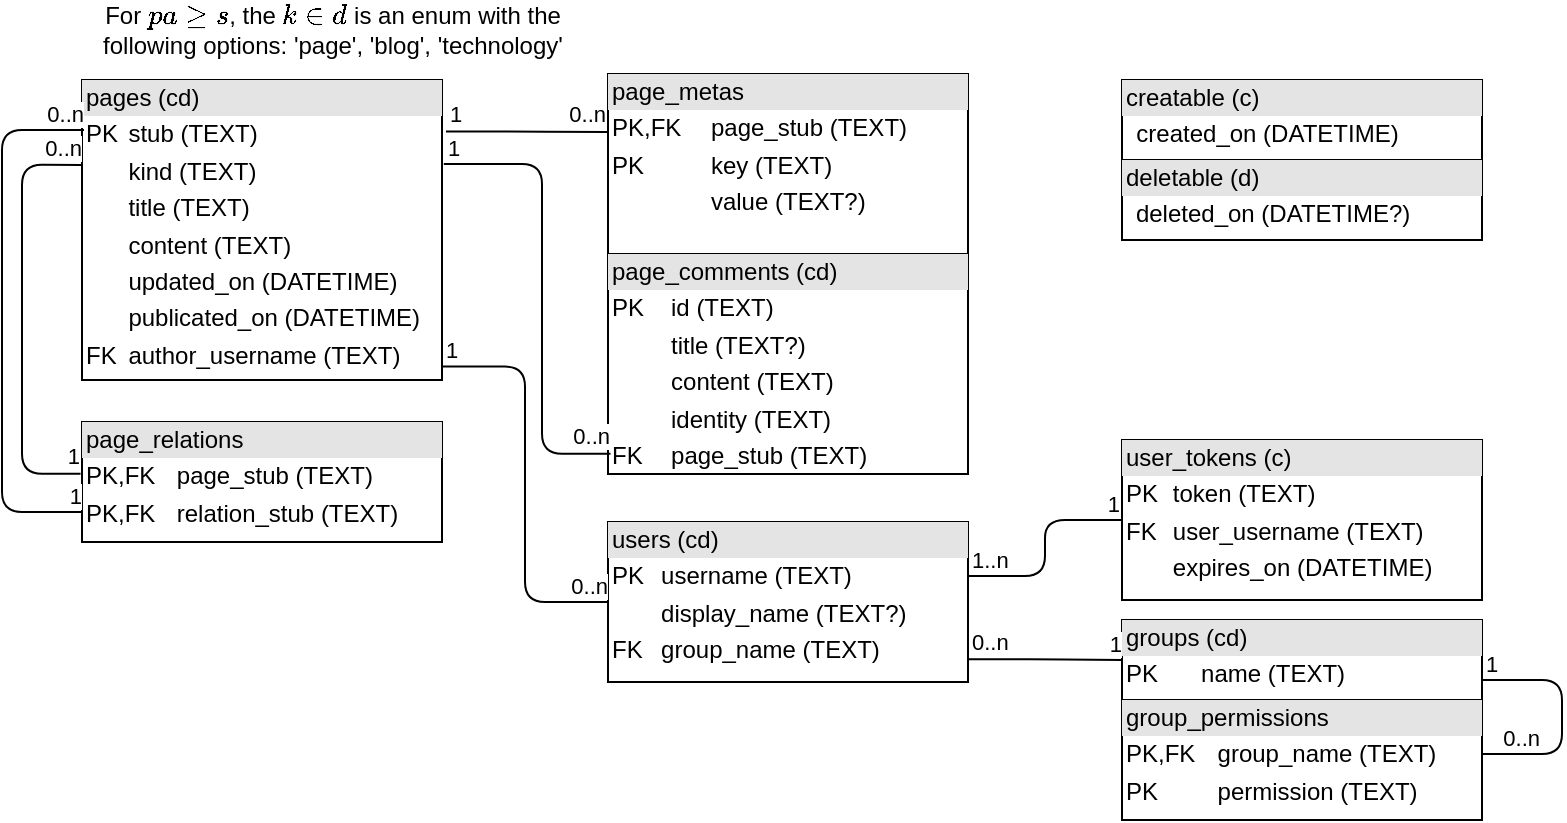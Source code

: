 <mxfile>
    <diagram id="wwBR65MJ_9AbgxBU-QRL" name="Page-1">
        <mxGraphModel dx="439" dy="298" grid="1" gridSize="10" guides="1" tooltips="1" connect="1" arrows="1" fold="1" page="1" pageScale="1" pageWidth="827" pageHeight="1169" math="0" shadow="0">
            <root>
                <mxCell id="0"/>
                <mxCell id="1" parent="0"/>
                <mxCell id="28" value="&lt;div style=&quot;box-sizing: border-box ; width: 100% ; background: #e4e4e4 ; padding: 2px&quot;&gt;pages (cd)&lt;/div&gt;&lt;table style=&quot;width: 100% ; font-size: 1em&quot; cellpadding=&quot;2&quot; cellspacing=&quot;0&quot;&gt;&lt;tbody&gt;&lt;tr&gt;&lt;td&gt;PK&lt;/td&gt;&lt;td&gt;stub (TEXT)&lt;/td&gt;&lt;/tr&gt;&lt;tr&gt;&lt;td&gt;&lt;br&gt;&lt;/td&gt;&lt;td&gt;kind (TEXT)&lt;/td&gt;&lt;/tr&gt;&lt;tr&gt;&lt;td&gt;&lt;br&gt;&lt;/td&gt;&lt;td&gt;title (TEXT)&lt;/td&gt;&lt;/tr&gt;&lt;tr&gt;&lt;td&gt;&lt;/td&gt;&lt;td&gt;content (TEXT)&lt;/td&gt;&lt;/tr&gt;&lt;tr&gt;&lt;td&gt;&lt;br&gt;&lt;/td&gt;&lt;td&gt;updated_on (DATETIME)&lt;/td&gt;&lt;/tr&gt;&lt;tr&gt;&lt;td&gt;&lt;br&gt;&lt;/td&gt;&lt;td&gt;publicated_on (DATETIME)&lt;br&gt;&lt;/td&gt;&lt;/tr&gt;&lt;tr&gt;&lt;td&gt;FK&lt;/td&gt;&lt;td&gt;author_username (TEXT)&lt;/td&gt;&lt;/tr&gt;&lt;/tbody&gt;&lt;/table&gt;" style="verticalAlign=top;align=left;overflow=fill;html=1;" parent="1" vertex="1">
                    <mxGeometry x="60" y="70" width="180" height="150" as="geometry"/>
                </mxCell>
                <mxCell id="31" value="For `pages`, the `kind` is an enum with the&lt;br&gt;following options: 'page', 'blog', 'technology'" style="text;html=1;align=center;verticalAlign=middle;resizable=0;points=[];autosize=1;strokeColor=none;fillColor=none;" parent="1" vertex="1">
                    <mxGeometry x="60" y="30" width="250" height="30" as="geometry"/>
                </mxCell>
                <mxCell id="32" value="&lt;div style=&quot;box-sizing: border-box ; width: 100% ; background: #e4e4e4 ; padding: 2px&quot;&gt;page_relations&lt;/div&gt;&lt;table style=&quot;width: 100% ; font-size: 1em&quot; cellpadding=&quot;2&quot; cellspacing=&quot;0&quot;&gt;&lt;tbody&gt;&lt;tr&gt;&lt;td&gt;PK,FK&lt;/td&gt;&lt;td&gt;page_stub (TEXT)&lt;/td&gt;&lt;/tr&gt;&lt;tr&gt;&lt;td&gt;PK,FK&lt;/td&gt;&lt;td&gt;relation_stub (TEXT)&lt;/td&gt;&lt;/tr&gt;&lt;/tbody&gt;&lt;/table&gt;" style="verticalAlign=top;align=left;overflow=fill;html=1;" parent="1" vertex="1">
                    <mxGeometry x="60" y="241" width="180" height="60" as="geometry"/>
                </mxCell>
                <mxCell id="33" value="&lt;div style=&quot;box-sizing: border-box ; width: 100% ; background: #e4e4e4 ; padding: 2px&quot;&gt;users (cd)&lt;/div&gt;&lt;table style=&quot;width: 100% ; font-size: 1em&quot; cellpadding=&quot;2&quot; cellspacing=&quot;0&quot;&gt;&lt;tbody&gt;&lt;tr&gt;&lt;td&gt;PK&lt;/td&gt;&lt;td&gt;username (TEXT)&lt;br&gt;&lt;/td&gt;&lt;/tr&gt;&lt;tr&gt;&lt;td&gt;&lt;br&gt;&lt;/td&gt;&lt;td&gt;display_name (TEXT?)&lt;/td&gt;&lt;/tr&gt;&lt;tr&gt;&lt;td&gt;FK&lt;/td&gt;&lt;td&gt;group_name (TEXT)&lt;/td&gt;&lt;/tr&gt;&lt;/tbody&gt;&lt;/table&gt;" style="verticalAlign=top;align=left;overflow=fill;html=1;" parent="1" vertex="1">
                    <mxGeometry x="323" y="291" width="180" height="80" as="geometry"/>
                </mxCell>
                <mxCell id="36" value="&lt;div style=&quot;box-sizing: border-box ; width: 100% ; background: #e4e4e4 ; padding: 2px&quot;&gt;user_tokens (c)&lt;/div&gt;&lt;table style=&quot;width: 100% ; font-size: 1em&quot; cellpadding=&quot;2&quot; cellspacing=&quot;0&quot;&gt;&lt;tbody&gt;&lt;tr&gt;&lt;td&gt;PK&lt;/td&gt;&lt;td&gt;token (TEXT)&lt;/td&gt;&lt;/tr&gt;&lt;tr&gt;&lt;td&gt;FK&lt;/td&gt;&lt;td&gt;user_username (TEXT)&lt;/td&gt;&lt;/tr&gt;&lt;tr&gt;&lt;td&gt;&lt;br&gt;&lt;/td&gt;&lt;td&gt;expires_on (DATETIME)&lt;/td&gt;&lt;/tr&gt;&lt;/tbody&gt;&lt;/table&gt;" style="verticalAlign=top;align=left;overflow=fill;html=1;" parent="1" vertex="1">
                    <mxGeometry x="580" y="250" width="180" height="80" as="geometry"/>
                </mxCell>
                <mxCell id="38" value="" style="endArrow=none;html=1;edgeStyle=orthogonalEdgeStyle;exitX=0.999;exitY=0.955;exitDx=0;exitDy=0;exitPerimeter=0;entryX=0;entryY=0.5;entryDx=0;entryDy=0;" parent="1" source="28" target="33" edge="1">
                    <mxGeometry relative="1" as="geometry">
                        <mxPoint x="350" y="380" as="sourcePoint"/>
                        <mxPoint x="340" y="290" as="targetPoint"/>
                    </mxGeometry>
                </mxCell>
                <mxCell id="39" value="1" style="edgeLabel;resizable=0;html=1;align=left;verticalAlign=bottom;" parent="38" connectable="0" vertex="1">
                    <mxGeometry x="-1" relative="1" as="geometry"/>
                </mxCell>
                <mxCell id="40" value="0..n" style="edgeLabel;resizable=0;html=1;align=right;verticalAlign=bottom;" parent="38" connectable="0" vertex="1">
                    <mxGeometry x="1" relative="1" as="geometry"/>
                </mxCell>
                <mxCell id="41" value="" style="endArrow=none;html=1;edgeStyle=orthogonalEdgeStyle;exitX=1;exitY=0.338;exitDx=0;exitDy=0;entryX=0;entryY=0.5;entryDx=0;entryDy=0;exitPerimeter=0;" parent="1" source="33" target="36" edge="1">
                    <mxGeometry relative="1" as="geometry">
                        <mxPoint x="530" y="390" as="sourcePoint"/>
                        <mxPoint x="690" y="390" as="targetPoint"/>
                    </mxGeometry>
                </mxCell>
                <mxCell id="42" value="1..n" style="edgeLabel;resizable=0;html=1;align=left;verticalAlign=bottom;" parent="41" connectable="0" vertex="1">
                    <mxGeometry x="-1" relative="1" as="geometry"/>
                </mxCell>
                <mxCell id="43" value="1" style="edgeLabel;resizable=0;html=1;align=right;verticalAlign=bottom;" parent="41" connectable="0" vertex="1">
                    <mxGeometry x="1" relative="1" as="geometry"/>
                </mxCell>
                <mxCell id="50" value="" style="endArrow=none;html=1;edgeStyle=orthogonalEdgeStyle;exitX=0;exitY=0.75;exitDx=0;exitDy=0;" parent="1" source="32" edge="1">
                    <mxGeometry relative="1" as="geometry">
                        <mxPoint x="30" y="420" as="sourcePoint"/>
                        <mxPoint x="61" y="95" as="targetPoint"/>
                        <Array as="points">
                            <mxPoint x="20" y="286"/>
                            <mxPoint x="20" y="95"/>
                        </Array>
                    </mxGeometry>
                </mxCell>
                <mxCell id="51" value="1" style="edgeLabel;resizable=0;html=1;align=right;verticalAlign=bottom;" parent="50" connectable="0" vertex="1">
                    <mxGeometry x="-1" relative="1" as="geometry"/>
                </mxCell>
                <mxCell id="52" value="0..n" style="edgeLabel;resizable=0;html=1;align=right;verticalAlign=bottom;" parent="50" connectable="0" vertex="1">
                    <mxGeometry x="1" relative="1" as="geometry"/>
                </mxCell>
                <mxCell id="53" value="" style="endArrow=none;html=1;edgeStyle=orthogonalEdgeStyle;exitX=-0.004;exitY=0.432;exitDx=0;exitDy=0;exitPerimeter=0;entryX=0;entryY=0.283;entryDx=0;entryDy=0;entryPerimeter=0;" parent="1" source="32" target="28" edge="1">
                    <mxGeometry relative="1" as="geometry">
                        <mxPoint x="60" y="350" as="sourcePoint"/>
                        <mxPoint x="50" y="150" as="targetPoint"/>
                        <Array as="points">
                            <mxPoint x="30" y="267"/>
                            <mxPoint x="30" y="113"/>
                        </Array>
                    </mxGeometry>
                </mxCell>
                <mxCell id="54" value="1" style="edgeLabel;resizable=0;html=1;align=right;verticalAlign=bottom;" parent="53" connectable="0" vertex="1">
                    <mxGeometry x="-1" relative="1" as="geometry"/>
                </mxCell>
                <mxCell id="55" value="0..n" style="edgeLabel;resizable=0;html=1;align=right;verticalAlign=bottom;" parent="53" connectable="0" vertex="1">
                    <mxGeometry x="1" relative="1" as="geometry"/>
                </mxCell>
                <mxCell id="56" value="&lt;div style=&quot;box-sizing: border-box ; width: 100% ; background: #e4e4e4 ; padding: 2px&quot;&gt;creatable (c)&lt;/div&gt;&lt;table style=&quot;width: 100% ; font-size: 1em&quot; cellpadding=&quot;2&quot; cellspacing=&quot;0&quot;&gt;&lt;tbody&gt;&lt;tr&gt;&lt;td&gt;&lt;br&gt;&lt;/td&gt;&lt;td&gt;created_on (DATETIME)&lt;/td&gt;&lt;/tr&gt;&lt;/tbody&gt;&lt;/table&gt;" style="verticalAlign=top;align=left;overflow=fill;html=1;" parent="1" vertex="1">
                    <mxGeometry x="580" y="70" width="180" height="40" as="geometry"/>
                </mxCell>
                <mxCell id="57" value="&lt;div style=&quot;box-sizing: border-box ; width: 100% ; background: #e4e4e4 ; padding: 2px&quot;&gt;deletable (d)&lt;/div&gt;&lt;table style=&quot;width: 100% ; font-size: 1em&quot; cellpadding=&quot;2&quot; cellspacing=&quot;0&quot;&gt;&lt;tbody&gt;&lt;tr&gt;&lt;td&gt;&lt;br&gt;&lt;/td&gt;&lt;td&gt;deleted_on (DATETIME?)&lt;/td&gt;&lt;/tr&gt;&lt;/tbody&gt;&lt;/table&gt;" style="verticalAlign=top;align=left;overflow=fill;html=1;" parent="1" vertex="1">
                    <mxGeometry x="580" y="110" width="180" height="40" as="geometry"/>
                </mxCell>
                <mxCell id="60" value="&lt;div style=&quot;box-sizing: border-box ; width: 100% ; background: #e4e4e4 ; padding: 2px&quot;&gt;groups (cd)&lt;/div&gt;&lt;table style=&quot;width: 100% ; font-size: 1em&quot; cellpadding=&quot;2&quot; cellspacing=&quot;0&quot;&gt;&lt;tbody&gt;&lt;tr&gt;&lt;td&gt;PK&lt;/td&gt;&lt;td&gt;name (TEXT)&lt;/td&gt;&lt;/tr&gt;&lt;/tbody&gt;&lt;/table&gt;" style="verticalAlign=top;align=left;overflow=fill;html=1;" vertex="1" parent="1">
                    <mxGeometry x="580" y="340" width="180" height="40" as="geometry"/>
                </mxCell>
                <mxCell id="61" value="&lt;div style=&quot;box-sizing: border-box ; width: 100% ; background: #e4e4e4 ; padding: 2px&quot;&gt;group_permissions&lt;/div&gt;&lt;table style=&quot;width: 100% ; font-size: 1em&quot; cellpadding=&quot;2&quot; cellspacing=&quot;0&quot;&gt;&lt;tbody&gt;&lt;tr&gt;&lt;td&gt;PK,FK&lt;/td&gt;&lt;td&gt;group_name (TEXT)&lt;/td&gt;&lt;/tr&gt;&lt;tr&gt;&lt;td&gt;PK&lt;/td&gt;&lt;td&gt;permission (TEXT)&lt;/td&gt;&lt;/tr&gt;&lt;/tbody&gt;&lt;/table&gt;" style="verticalAlign=top;align=left;overflow=fill;html=1;" vertex="1" parent="1">
                    <mxGeometry x="580" y="380" width="180" height="60" as="geometry"/>
                </mxCell>
                <mxCell id="62" value="&lt;div style=&quot;box-sizing: border-box ; width: 100% ; background: #e4e4e4 ; padding: 2px&quot;&gt;page_metas&lt;/div&gt;&lt;table style=&quot;width: 100% ; font-size: 1em&quot; cellpadding=&quot;2&quot; cellspacing=&quot;0&quot;&gt;&lt;tbody&gt;&lt;tr&gt;&lt;td&gt;PK,FK&lt;/td&gt;&lt;td&gt;page_stub (TEXT)&lt;/td&gt;&lt;/tr&gt;&lt;tr&gt;&lt;td&gt;PK&lt;/td&gt;&lt;td&gt;key (TEXT)&lt;/td&gt;&lt;/tr&gt;&lt;tr&gt;&lt;td&gt;&lt;/td&gt;&lt;td&gt;value (TEXT?)&lt;/td&gt;&lt;/tr&gt;&lt;/tbody&gt;&lt;/table&gt;" style="verticalAlign=top;align=left;overflow=fill;html=1;" vertex="1" parent="1">
                    <mxGeometry x="323" y="67" width="180" height="90" as="geometry"/>
                </mxCell>
                <mxCell id="66" value="" style="endArrow=none;html=1;edgeStyle=orthogonalEdgeStyle;entryX=0;entryY=0.5;entryDx=0;entryDy=0;exitX=1;exitY=0.858;exitDx=0;exitDy=0;exitPerimeter=0;" edge="1" parent="1" source="33" target="60">
                    <mxGeometry relative="1" as="geometry">
                        <mxPoint x="370" y="370" as="sourcePoint"/>
                        <mxPoint x="530" y="370" as="targetPoint"/>
                    </mxGeometry>
                </mxCell>
                <mxCell id="67" value="0..n" style="edgeLabel;resizable=0;html=1;align=left;verticalAlign=bottom;" connectable="0" vertex="1" parent="66">
                    <mxGeometry x="-1" relative="1" as="geometry"/>
                </mxCell>
                <mxCell id="68" value="1" style="edgeLabel;resizable=0;html=1;align=right;verticalAlign=bottom;" connectable="0" vertex="1" parent="66">
                    <mxGeometry x="1" relative="1" as="geometry"/>
                </mxCell>
                <mxCell id="69" value="" style="endArrow=none;html=1;edgeStyle=orthogonalEdgeStyle;exitX=1;exitY=0.75;exitDx=0;exitDy=0;entryX=1.003;entryY=0.454;entryDx=0;entryDy=0;entryPerimeter=0;" edge="1" parent="1" source="60" target="61">
                    <mxGeometry relative="1" as="geometry">
                        <mxPoint x="650" y="390" as="sourcePoint"/>
                        <mxPoint x="810" y="390" as="targetPoint"/>
                        <Array as="points">
                            <mxPoint x="800" y="370"/>
                            <mxPoint x="800" y="407"/>
                            <mxPoint x="761" y="407"/>
                        </Array>
                    </mxGeometry>
                </mxCell>
                <mxCell id="70" value="1" style="edgeLabel;resizable=0;html=1;align=left;verticalAlign=bottom;" connectable="0" vertex="1" parent="69">
                    <mxGeometry x="-1" relative="1" as="geometry"/>
                </mxCell>
                <mxCell id="71" value="0..n" style="edgeLabel;resizable=0;html=1;align=right;verticalAlign=bottom;" connectable="0" vertex="1" parent="69">
                    <mxGeometry x="1" relative="1" as="geometry">
                        <mxPoint x="29" as="offset"/>
                    </mxGeometry>
                </mxCell>
                <mxCell id="72" value="" style="endArrow=none;html=1;edgeStyle=orthogonalEdgeStyle;entryX=0;entryY=0.322;entryDx=0;entryDy=0;entryPerimeter=0;exitX=1.011;exitY=0.172;exitDx=0;exitDy=0;exitPerimeter=0;" edge="1" parent="1" source="28" target="62">
                    <mxGeometry relative="1" as="geometry">
                        <mxPoint x="130" y="280" as="sourcePoint"/>
                        <mxPoint x="290" y="280" as="targetPoint"/>
                    </mxGeometry>
                </mxCell>
                <mxCell id="73" value="1" style="edgeLabel;resizable=0;html=1;align=left;verticalAlign=bottom;" connectable="0" vertex="1" parent="72">
                    <mxGeometry x="-1" relative="1" as="geometry"/>
                </mxCell>
                <mxCell id="74" value="0..n" style="edgeLabel;resizable=0;html=1;align=right;verticalAlign=bottom;" connectable="0" vertex="1" parent="72">
                    <mxGeometry x="1" relative="1" as="geometry"/>
                </mxCell>
                <mxCell id="75" value="&lt;div style=&quot;box-sizing: border-box ; width: 100% ; background: #e4e4e4 ; padding: 2px&quot;&gt;page_comments (cd)&lt;/div&gt;&lt;table style=&quot;width: 100% ; font-size: 1em&quot; cellpadding=&quot;2&quot; cellspacing=&quot;0&quot;&gt;&lt;tbody&gt;&lt;tr&gt;&lt;td&gt;PK&lt;/td&gt;&lt;td&gt;id (TEXT)&lt;/td&gt;&lt;/tr&gt;&lt;tr&gt;&lt;td&gt;&lt;/td&gt;&lt;td&gt;title (TEXT?)&lt;/td&gt;&lt;/tr&gt;&lt;tr&gt;&lt;td&gt;&lt;br&gt;&lt;/td&gt;&lt;td&gt;content (TEXT)&lt;br&gt;&lt;/td&gt;&lt;/tr&gt;&lt;tr&gt;&lt;td&gt;&lt;br&gt;&lt;/td&gt;&lt;td&gt;identity (TEXT)&lt;/td&gt;&lt;/tr&gt;&lt;tr&gt;&lt;td&gt;FK&lt;/td&gt;&lt;td&gt;page_stub (TEXT)&lt;br&gt;&lt;/td&gt;&lt;/tr&gt;&lt;/tbody&gt;&lt;/table&gt;" style="verticalAlign=top;align=left;overflow=fill;html=1;" vertex="1" parent="1">
                    <mxGeometry x="323" y="157" width="180" height="110" as="geometry"/>
                </mxCell>
                <mxCell id="76" value="" style="endArrow=none;html=1;edgeStyle=orthogonalEdgeStyle;exitX=1.005;exitY=0.28;exitDx=0;exitDy=0;exitPerimeter=0;entryX=0.007;entryY=0.908;entryDx=0;entryDy=0;entryPerimeter=0;" edge="1" parent="1" source="28" target="75">
                    <mxGeometry relative="1" as="geometry">
                        <mxPoint x="260" y="160" as="sourcePoint"/>
                        <mxPoint x="420" y="170" as="targetPoint"/>
                        <Array as="points">
                            <mxPoint x="290" y="112"/>
                            <mxPoint x="290" y="257"/>
                        </Array>
                    </mxGeometry>
                </mxCell>
                <mxCell id="77" value="1" style="edgeLabel;resizable=0;html=1;align=left;verticalAlign=bottom;" connectable="0" vertex="1" parent="76">
                    <mxGeometry x="-1" relative="1" as="geometry"/>
                </mxCell>
                <mxCell id="78" value="0..n" style="edgeLabel;resizable=0;html=1;align=right;verticalAlign=bottom;" connectable="0" vertex="1" parent="76">
                    <mxGeometry x="1" relative="1" as="geometry"/>
                </mxCell>
            </root>
        </mxGraphModel>
    </diagram>
</mxfile>